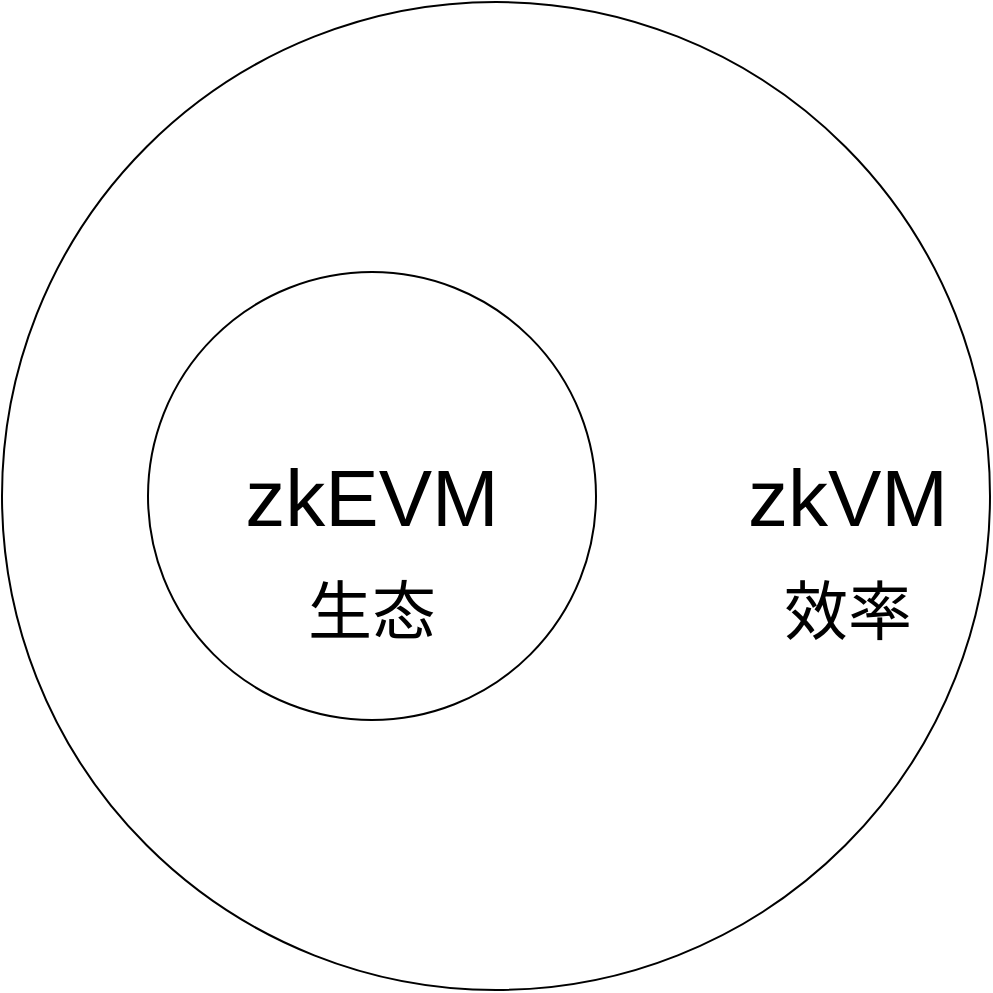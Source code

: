 <mxfile version="21.3.7" type="github">
  <diagram name="第 1 页" id="F7UE95_TtwlgKJ-Adihr">
    <mxGraphModel dx="2212" dy="861" grid="1" gridSize="10" guides="1" tooltips="1" connect="1" arrows="1" fold="1" page="1" pageScale="1" pageWidth="827" pageHeight="1169" math="0" shadow="0">
      <root>
        <mxCell id="0" />
        <mxCell id="1" parent="0" />
        <mxCell id="ezU-g5z-_iYozxNblPbD-1" value="" style="ellipse;whiteSpace=wrap;html=1;aspect=fixed;" vertex="1" parent="1">
          <mxGeometry x="167" y="170" width="494" height="494" as="geometry" />
        </mxCell>
        <mxCell id="ezU-g5z-_iYozxNblPbD-2" value="zkVM" style="text;html=1;strokeColor=none;fillColor=none;align=center;verticalAlign=middle;whiteSpace=wrap;rounded=0;fontSize=40;" vertex="1" parent="1">
          <mxGeometry x="560" y="402" width="60" height="30" as="geometry" />
        </mxCell>
        <mxCell id="ezU-g5z-_iYozxNblPbD-3" value="" style="ellipse;whiteSpace=wrap;html=1;aspect=fixed;" vertex="1" parent="1">
          <mxGeometry x="240" y="305" width="224" height="224" as="geometry" />
        </mxCell>
        <mxCell id="ezU-g5z-_iYozxNblPbD-5" value="zkEVM" style="text;html=1;strokeColor=none;fillColor=none;align=center;verticalAlign=middle;whiteSpace=wrap;rounded=0;fontSize=40;" vertex="1" parent="1">
          <mxGeometry x="322" y="402" width="60" height="30" as="geometry" />
        </mxCell>
        <mxCell id="ezU-g5z-_iYozxNblPbD-6" value="生态" style="text;html=1;strokeColor=none;fillColor=none;align=center;verticalAlign=middle;whiteSpace=wrap;rounded=0;fontSize=32;" vertex="1" parent="1">
          <mxGeometry x="303" y="460" width="98" height="30" as="geometry" />
        </mxCell>
        <mxCell id="ezU-g5z-_iYozxNblPbD-8" value="效率" style="text;html=1;strokeColor=none;fillColor=none;align=center;verticalAlign=middle;whiteSpace=wrap;rounded=0;fontSize=32;" vertex="1" parent="1">
          <mxGeometry x="541" y="460" width="98" height="30" as="geometry" />
        </mxCell>
      </root>
    </mxGraphModel>
  </diagram>
</mxfile>
